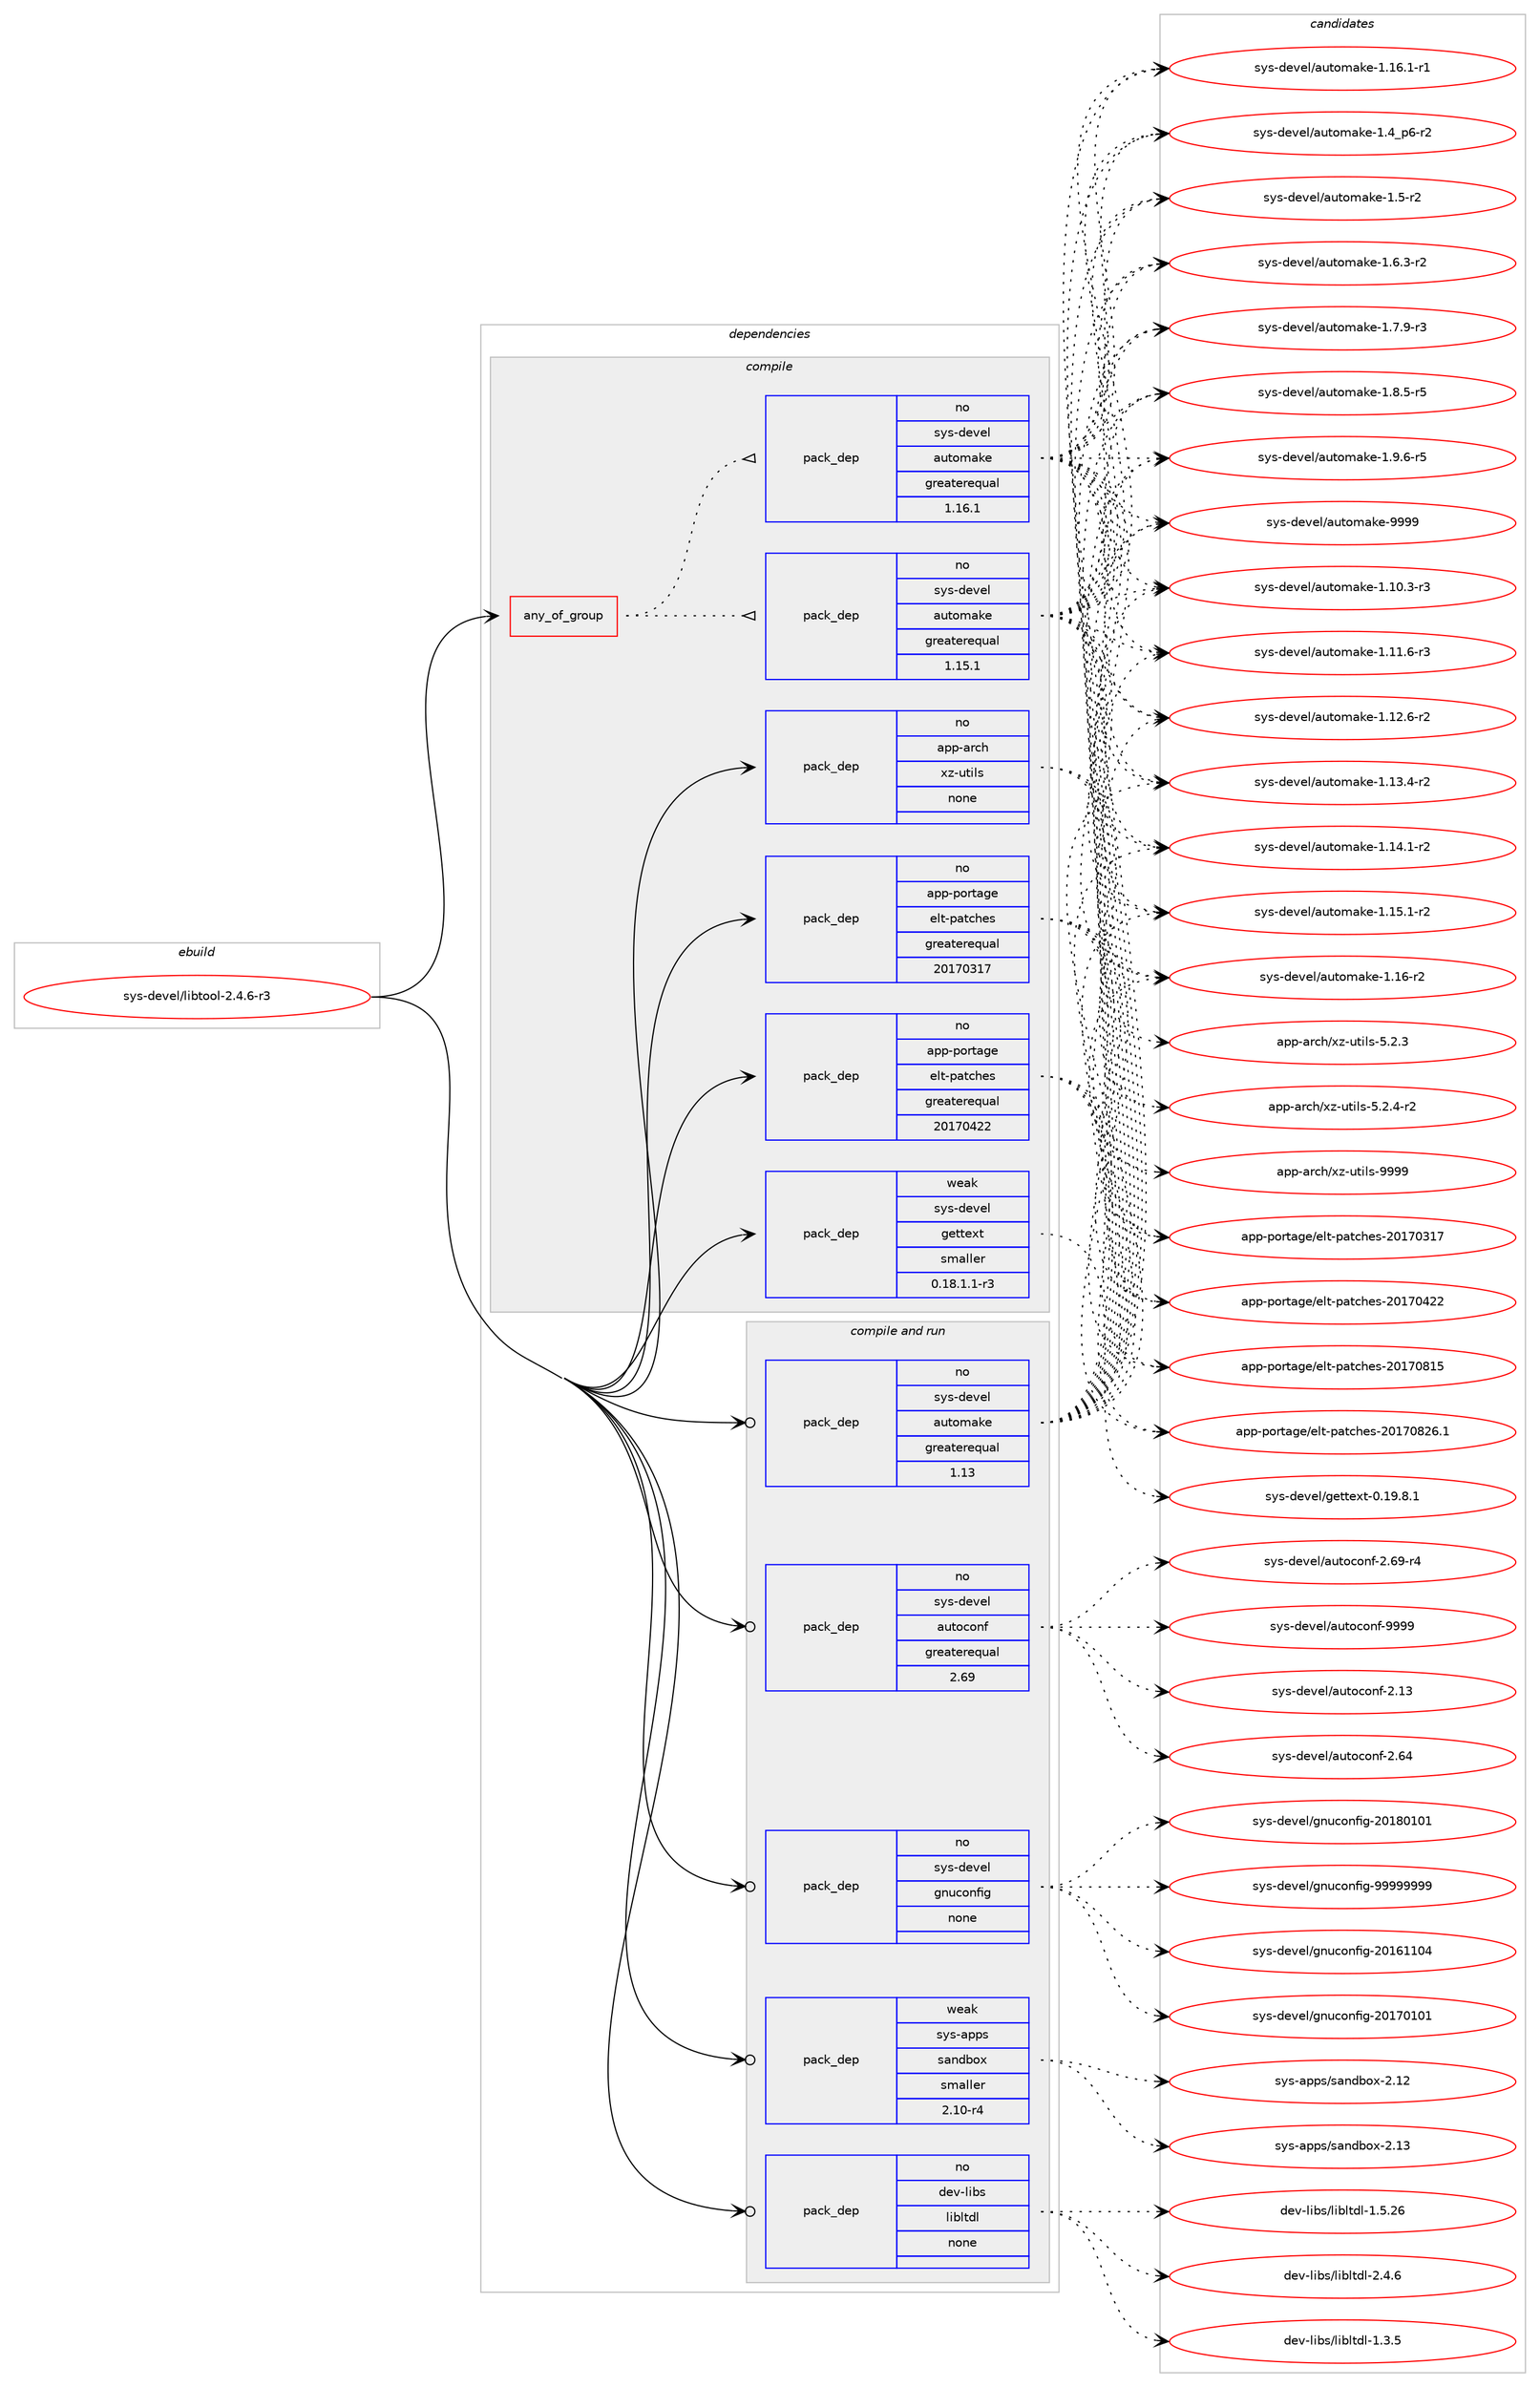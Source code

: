 digraph prolog {

# *************
# Graph options
# *************

newrank=true;
concentrate=true;
compound=true;
graph [rankdir=LR,fontname=Helvetica,fontsize=10,ranksep=1.5];#, ranksep=2.5, nodesep=0.2];
edge  [arrowhead=vee];
node  [fontname=Helvetica,fontsize=10];

# **********
# The ebuild
# **********

subgraph cluster_leftcol {
color=gray;
rank=same;
label=<<i>ebuild</i>>;
id [label="sys-devel/libtool-2.4.6-r3", color=red, width=4, href="../sys-devel/libtool-2.4.6-r3.svg"];
}

# ****************
# The dependencies
# ****************

subgraph cluster_midcol {
color=gray;
label=<<i>dependencies</i>>;
subgraph cluster_compile {
fillcolor="#eeeeee";
style=filled;
label=<<i>compile</i>>;
subgraph any53 {
dependency8155 [label=<<TABLE BORDER="0" CELLBORDER="1" CELLSPACING="0" CELLPADDING="4"><TR><TD CELLPADDING="10">any_of_group</TD></TR></TABLE>>, shape=none, color=red];subgraph pack7027 {
dependency8156 [label=<<TABLE BORDER="0" CELLBORDER="1" CELLSPACING="0" CELLPADDING="4" WIDTH="220"><TR><TD ROWSPAN="6" CELLPADDING="30">pack_dep</TD></TR><TR><TD WIDTH="110">no</TD></TR><TR><TD>sys-devel</TD></TR><TR><TD>automake</TD></TR><TR><TD>greaterequal</TD></TR><TR><TD>1.16.1</TD></TR></TABLE>>, shape=none, color=blue];
}
dependency8155:e -> dependency8156:w [weight=20,style="dotted",arrowhead="oinv"];
subgraph pack7028 {
dependency8157 [label=<<TABLE BORDER="0" CELLBORDER="1" CELLSPACING="0" CELLPADDING="4" WIDTH="220"><TR><TD ROWSPAN="6" CELLPADDING="30">pack_dep</TD></TR><TR><TD WIDTH="110">no</TD></TR><TR><TD>sys-devel</TD></TR><TR><TD>automake</TD></TR><TR><TD>greaterequal</TD></TR><TR><TD>1.15.1</TD></TR></TABLE>>, shape=none, color=blue];
}
dependency8155:e -> dependency8157:w [weight=20,style="dotted",arrowhead="oinv"];
}
id:e -> dependency8155:w [weight=20,style="solid",arrowhead="vee"];
subgraph pack7029 {
dependency8158 [label=<<TABLE BORDER="0" CELLBORDER="1" CELLSPACING="0" CELLPADDING="4" WIDTH="220"><TR><TD ROWSPAN="6" CELLPADDING="30">pack_dep</TD></TR><TR><TD WIDTH="110">no</TD></TR><TR><TD>app-arch</TD></TR><TR><TD>xz-utils</TD></TR><TR><TD>none</TD></TR><TR><TD></TD></TR></TABLE>>, shape=none, color=blue];
}
id:e -> dependency8158:w [weight=20,style="solid",arrowhead="vee"];
subgraph pack7030 {
dependency8159 [label=<<TABLE BORDER="0" CELLBORDER="1" CELLSPACING="0" CELLPADDING="4" WIDTH="220"><TR><TD ROWSPAN="6" CELLPADDING="30">pack_dep</TD></TR><TR><TD WIDTH="110">no</TD></TR><TR><TD>app-portage</TD></TR><TR><TD>elt-patches</TD></TR><TR><TD>greaterequal</TD></TR><TR><TD>20170317</TD></TR></TABLE>>, shape=none, color=blue];
}
id:e -> dependency8159:w [weight=20,style="solid",arrowhead="vee"];
subgraph pack7031 {
dependency8160 [label=<<TABLE BORDER="0" CELLBORDER="1" CELLSPACING="0" CELLPADDING="4" WIDTH="220"><TR><TD ROWSPAN="6" CELLPADDING="30">pack_dep</TD></TR><TR><TD WIDTH="110">no</TD></TR><TR><TD>app-portage</TD></TR><TR><TD>elt-patches</TD></TR><TR><TD>greaterequal</TD></TR><TR><TD>20170422</TD></TR></TABLE>>, shape=none, color=blue];
}
id:e -> dependency8160:w [weight=20,style="solid",arrowhead="vee"];
subgraph pack7032 {
dependency8161 [label=<<TABLE BORDER="0" CELLBORDER="1" CELLSPACING="0" CELLPADDING="4" WIDTH="220"><TR><TD ROWSPAN="6" CELLPADDING="30">pack_dep</TD></TR><TR><TD WIDTH="110">weak</TD></TR><TR><TD>sys-devel</TD></TR><TR><TD>gettext</TD></TR><TR><TD>smaller</TD></TR><TR><TD>0.18.1.1-r3</TD></TR></TABLE>>, shape=none, color=blue];
}
id:e -> dependency8161:w [weight=20,style="solid",arrowhead="vee"];
}
subgraph cluster_compileandrun {
fillcolor="#eeeeee";
style=filled;
label=<<i>compile and run</i>>;
subgraph pack7033 {
dependency8162 [label=<<TABLE BORDER="0" CELLBORDER="1" CELLSPACING="0" CELLPADDING="4" WIDTH="220"><TR><TD ROWSPAN="6" CELLPADDING="30">pack_dep</TD></TR><TR><TD WIDTH="110">no</TD></TR><TR><TD>dev-libs</TD></TR><TR><TD>libltdl</TD></TR><TR><TD>none</TD></TR><TR><TD></TD></TR></TABLE>>, shape=none, color=blue];
}
id:e -> dependency8162:w [weight=20,style="solid",arrowhead="odotvee"];
subgraph pack7034 {
dependency8163 [label=<<TABLE BORDER="0" CELLBORDER="1" CELLSPACING="0" CELLPADDING="4" WIDTH="220"><TR><TD ROWSPAN="6" CELLPADDING="30">pack_dep</TD></TR><TR><TD WIDTH="110">no</TD></TR><TR><TD>sys-devel</TD></TR><TR><TD>autoconf</TD></TR><TR><TD>greaterequal</TD></TR><TR><TD>2.69</TD></TR></TABLE>>, shape=none, color=blue];
}
id:e -> dependency8163:w [weight=20,style="solid",arrowhead="odotvee"];
subgraph pack7035 {
dependency8164 [label=<<TABLE BORDER="0" CELLBORDER="1" CELLSPACING="0" CELLPADDING="4" WIDTH="220"><TR><TD ROWSPAN="6" CELLPADDING="30">pack_dep</TD></TR><TR><TD WIDTH="110">no</TD></TR><TR><TD>sys-devel</TD></TR><TR><TD>automake</TD></TR><TR><TD>greaterequal</TD></TR><TR><TD>1.13</TD></TR></TABLE>>, shape=none, color=blue];
}
id:e -> dependency8164:w [weight=20,style="solid",arrowhead="odotvee"];
subgraph pack7036 {
dependency8165 [label=<<TABLE BORDER="0" CELLBORDER="1" CELLSPACING="0" CELLPADDING="4" WIDTH="220"><TR><TD ROWSPAN="6" CELLPADDING="30">pack_dep</TD></TR><TR><TD WIDTH="110">no</TD></TR><TR><TD>sys-devel</TD></TR><TR><TD>gnuconfig</TD></TR><TR><TD>none</TD></TR><TR><TD></TD></TR></TABLE>>, shape=none, color=blue];
}
id:e -> dependency8165:w [weight=20,style="solid",arrowhead="odotvee"];
subgraph pack7037 {
dependency8166 [label=<<TABLE BORDER="0" CELLBORDER="1" CELLSPACING="0" CELLPADDING="4" WIDTH="220"><TR><TD ROWSPAN="6" CELLPADDING="30">pack_dep</TD></TR><TR><TD WIDTH="110">weak</TD></TR><TR><TD>sys-apps</TD></TR><TR><TD>sandbox</TD></TR><TR><TD>smaller</TD></TR><TR><TD>2.10-r4</TD></TR></TABLE>>, shape=none, color=blue];
}
id:e -> dependency8166:w [weight=20,style="solid",arrowhead="odotvee"];
}
subgraph cluster_run {
fillcolor="#eeeeee";
style=filled;
label=<<i>run</i>>;
}
}

# **************
# The candidates
# **************

subgraph cluster_choices {
rank=same;
color=gray;
label=<<i>candidates</i>>;

subgraph choice7027 {
color=black;
nodesep=1;
choice11512111545100101118101108479711711611110997107101454946494846514511451 [label="sys-devel/automake-1.10.3-r3", color=red, width=4,href="../sys-devel/automake-1.10.3-r3.svg"];
choice11512111545100101118101108479711711611110997107101454946494946544511451 [label="sys-devel/automake-1.11.6-r3", color=red, width=4,href="../sys-devel/automake-1.11.6-r3.svg"];
choice11512111545100101118101108479711711611110997107101454946495046544511450 [label="sys-devel/automake-1.12.6-r2", color=red, width=4,href="../sys-devel/automake-1.12.6-r2.svg"];
choice11512111545100101118101108479711711611110997107101454946495146524511450 [label="sys-devel/automake-1.13.4-r2", color=red, width=4,href="../sys-devel/automake-1.13.4-r2.svg"];
choice11512111545100101118101108479711711611110997107101454946495246494511450 [label="sys-devel/automake-1.14.1-r2", color=red, width=4,href="../sys-devel/automake-1.14.1-r2.svg"];
choice11512111545100101118101108479711711611110997107101454946495346494511450 [label="sys-devel/automake-1.15.1-r2", color=red, width=4,href="../sys-devel/automake-1.15.1-r2.svg"];
choice1151211154510010111810110847971171161111099710710145494649544511450 [label="sys-devel/automake-1.16-r2", color=red, width=4,href="../sys-devel/automake-1.16-r2.svg"];
choice11512111545100101118101108479711711611110997107101454946495446494511449 [label="sys-devel/automake-1.16.1-r1", color=red, width=4,href="../sys-devel/automake-1.16.1-r1.svg"];
choice115121115451001011181011084797117116111109971071014549465295112544511450 [label="sys-devel/automake-1.4_p6-r2", color=red, width=4,href="../sys-devel/automake-1.4_p6-r2.svg"];
choice11512111545100101118101108479711711611110997107101454946534511450 [label="sys-devel/automake-1.5-r2", color=red, width=4,href="../sys-devel/automake-1.5-r2.svg"];
choice115121115451001011181011084797117116111109971071014549465446514511450 [label="sys-devel/automake-1.6.3-r2", color=red, width=4,href="../sys-devel/automake-1.6.3-r2.svg"];
choice115121115451001011181011084797117116111109971071014549465546574511451 [label="sys-devel/automake-1.7.9-r3", color=red, width=4,href="../sys-devel/automake-1.7.9-r3.svg"];
choice115121115451001011181011084797117116111109971071014549465646534511453 [label="sys-devel/automake-1.8.5-r5", color=red, width=4,href="../sys-devel/automake-1.8.5-r5.svg"];
choice115121115451001011181011084797117116111109971071014549465746544511453 [label="sys-devel/automake-1.9.6-r5", color=red, width=4,href="../sys-devel/automake-1.9.6-r5.svg"];
choice115121115451001011181011084797117116111109971071014557575757 [label="sys-devel/automake-9999", color=red, width=4,href="../sys-devel/automake-9999.svg"];
dependency8156:e -> choice11512111545100101118101108479711711611110997107101454946494846514511451:w [style=dotted,weight="100"];
dependency8156:e -> choice11512111545100101118101108479711711611110997107101454946494946544511451:w [style=dotted,weight="100"];
dependency8156:e -> choice11512111545100101118101108479711711611110997107101454946495046544511450:w [style=dotted,weight="100"];
dependency8156:e -> choice11512111545100101118101108479711711611110997107101454946495146524511450:w [style=dotted,weight="100"];
dependency8156:e -> choice11512111545100101118101108479711711611110997107101454946495246494511450:w [style=dotted,weight="100"];
dependency8156:e -> choice11512111545100101118101108479711711611110997107101454946495346494511450:w [style=dotted,weight="100"];
dependency8156:e -> choice1151211154510010111810110847971171161111099710710145494649544511450:w [style=dotted,weight="100"];
dependency8156:e -> choice11512111545100101118101108479711711611110997107101454946495446494511449:w [style=dotted,weight="100"];
dependency8156:e -> choice115121115451001011181011084797117116111109971071014549465295112544511450:w [style=dotted,weight="100"];
dependency8156:e -> choice11512111545100101118101108479711711611110997107101454946534511450:w [style=dotted,weight="100"];
dependency8156:e -> choice115121115451001011181011084797117116111109971071014549465446514511450:w [style=dotted,weight="100"];
dependency8156:e -> choice115121115451001011181011084797117116111109971071014549465546574511451:w [style=dotted,weight="100"];
dependency8156:e -> choice115121115451001011181011084797117116111109971071014549465646534511453:w [style=dotted,weight="100"];
dependency8156:e -> choice115121115451001011181011084797117116111109971071014549465746544511453:w [style=dotted,weight="100"];
dependency8156:e -> choice115121115451001011181011084797117116111109971071014557575757:w [style=dotted,weight="100"];
}
subgraph choice7028 {
color=black;
nodesep=1;
choice11512111545100101118101108479711711611110997107101454946494846514511451 [label="sys-devel/automake-1.10.3-r3", color=red, width=4,href="../sys-devel/automake-1.10.3-r3.svg"];
choice11512111545100101118101108479711711611110997107101454946494946544511451 [label="sys-devel/automake-1.11.6-r3", color=red, width=4,href="../sys-devel/automake-1.11.6-r3.svg"];
choice11512111545100101118101108479711711611110997107101454946495046544511450 [label="sys-devel/automake-1.12.6-r2", color=red, width=4,href="../sys-devel/automake-1.12.6-r2.svg"];
choice11512111545100101118101108479711711611110997107101454946495146524511450 [label="sys-devel/automake-1.13.4-r2", color=red, width=4,href="../sys-devel/automake-1.13.4-r2.svg"];
choice11512111545100101118101108479711711611110997107101454946495246494511450 [label="sys-devel/automake-1.14.1-r2", color=red, width=4,href="../sys-devel/automake-1.14.1-r2.svg"];
choice11512111545100101118101108479711711611110997107101454946495346494511450 [label="sys-devel/automake-1.15.1-r2", color=red, width=4,href="../sys-devel/automake-1.15.1-r2.svg"];
choice1151211154510010111810110847971171161111099710710145494649544511450 [label="sys-devel/automake-1.16-r2", color=red, width=4,href="../sys-devel/automake-1.16-r2.svg"];
choice11512111545100101118101108479711711611110997107101454946495446494511449 [label="sys-devel/automake-1.16.1-r1", color=red, width=4,href="../sys-devel/automake-1.16.1-r1.svg"];
choice115121115451001011181011084797117116111109971071014549465295112544511450 [label="sys-devel/automake-1.4_p6-r2", color=red, width=4,href="../sys-devel/automake-1.4_p6-r2.svg"];
choice11512111545100101118101108479711711611110997107101454946534511450 [label="sys-devel/automake-1.5-r2", color=red, width=4,href="../sys-devel/automake-1.5-r2.svg"];
choice115121115451001011181011084797117116111109971071014549465446514511450 [label="sys-devel/automake-1.6.3-r2", color=red, width=4,href="../sys-devel/automake-1.6.3-r2.svg"];
choice115121115451001011181011084797117116111109971071014549465546574511451 [label="sys-devel/automake-1.7.9-r3", color=red, width=4,href="../sys-devel/automake-1.7.9-r3.svg"];
choice115121115451001011181011084797117116111109971071014549465646534511453 [label="sys-devel/automake-1.8.5-r5", color=red, width=4,href="../sys-devel/automake-1.8.5-r5.svg"];
choice115121115451001011181011084797117116111109971071014549465746544511453 [label="sys-devel/automake-1.9.6-r5", color=red, width=4,href="../sys-devel/automake-1.9.6-r5.svg"];
choice115121115451001011181011084797117116111109971071014557575757 [label="sys-devel/automake-9999", color=red, width=4,href="../sys-devel/automake-9999.svg"];
dependency8157:e -> choice11512111545100101118101108479711711611110997107101454946494846514511451:w [style=dotted,weight="100"];
dependency8157:e -> choice11512111545100101118101108479711711611110997107101454946494946544511451:w [style=dotted,weight="100"];
dependency8157:e -> choice11512111545100101118101108479711711611110997107101454946495046544511450:w [style=dotted,weight="100"];
dependency8157:e -> choice11512111545100101118101108479711711611110997107101454946495146524511450:w [style=dotted,weight="100"];
dependency8157:e -> choice11512111545100101118101108479711711611110997107101454946495246494511450:w [style=dotted,weight="100"];
dependency8157:e -> choice11512111545100101118101108479711711611110997107101454946495346494511450:w [style=dotted,weight="100"];
dependency8157:e -> choice1151211154510010111810110847971171161111099710710145494649544511450:w [style=dotted,weight="100"];
dependency8157:e -> choice11512111545100101118101108479711711611110997107101454946495446494511449:w [style=dotted,weight="100"];
dependency8157:e -> choice115121115451001011181011084797117116111109971071014549465295112544511450:w [style=dotted,weight="100"];
dependency8157:e -> choice11512111545100101118101108479711711611110997107101454946534511450:w [style=dotted,weight="100"];
dependency8157:e -> choice115121115451001011181011084797117116111109971071014549465446514511450:w [style=dotted,weight="100"];
dependency8157:e -> choice115121115451001011181011084797117116111109971071014549465546574511451:w [style=dotted,weight="100"];
dependency8157:e -> choice115121115451001011181011084797117116111109971071014549465646534511453:w [style=dotted,weight="100"];
dependency8157:e -> choice115121115451001011181011084797117116111109971071014549465746544511453:w [style=dotted,weight="100"];
dependency8157:e -> choice115121115451001011181011084797117116111109971071014557575757:w [style=dotted,weight="100"];
}
subgraph choice7029 {
color=black;
nodesep=1;
choice971121124597114991044712012245117116105108115455346504651 [label="app-arch/xz-utils-5.2.3", color=red, width=4,href="../app-arch/xz-utils-5.2.3.svg"];
choice9711211245971149910447120122451171161051081154553465046524511450 [label="app-arch/xz-utils-5.2.4-r2", color=red, width=4,href="../app-arch/xz-utils-5.2.4-r2.svg"];
choice9711211245971149910447120122451171161051081154557575757 [label="app-arch/xz-utils-9999", color=red, width=4,href="../app-arch/xz-utils-9999.svg"];
dependency8158:e -> choice971121124597114991044712012245117116105108115455346504651:w [style=dotted,weight="100"];
dependency8158:e -> choice9711211245971149910447120122451171161051081154553465046524511450:w [style=dotted,weight="100"];
dependency8158:e -> choice9711211245971149910447120122451171161051081154557575757:w [style=dotted,weight="100"];
}
subgraph choice7030 {
color=black;
nodesep=1;
choice97112112451121111141169710310147101108116451129711699104101115455048495548514955 [label="app-portage/elt-patches-20170317", color=red, width=4,href="../app-portage/elt-patches-20170317.svg"];
choice97112112451121111141169710310147101108116451129711699104101115455048495548525050 [label="app-portage/elt-patches-20170422", color=red, width=4,href="../app-portage/elt-patches-20170422.svg"];
choice97112112451121111141169710310147101108116451129711699104101115455048495548564953 [label="app-portage/elt-patches-20170815", color=red, width=4,href="../app-portage/elt-patches-20170815.svg"];
choice971121124511211111411697103101471011081164511297116991041011154550484955485650544649 [label="app-portage/elt-patches-20170826.1", color=red, width=4,href="../app-portage/elt-patches-20170826.1.svg"];
dependency8159:e -> choice97112112451121111141169710310147101108116451129711699104101115455048495548514955:w [style=dotted,weight="100"];
dependency8159:e -> choice97112112451121111141169710310147101108116451129711699104101115455048495548525050:w [style=dotted,weight="100"];
dependency8159:e -> choice97112112451121111141169710310147101108116451129711699104101115455048495548564953:w [style=dotted,weight="100"];
dependency8159:e -> choice971121124511211111411697103101471011081164511297116991041011154550484955485650544649:w [style=dotted,weight="100"];
}
subgraph choice7031 {
color=black;
nodesep=1;
choice97112112451121111141169710310147101108116451129711699104101115455048495548514955 [label="app-portage/elt-patches-20170317", color=red, width=4,href="../app-portage/elt-patches-20170317.svg"];
choice97112112451121111141169710310147101108116451129711699104101115455048495548525050 [label="app-portage/elt-patches-20170422", color=red, width=4,href="../app-portage/elt-patches-20170422.svg"];
choice97112112451121111141169710310147101108116451129711699104101115455048495548564953 [label="app-portage/elt-patches-20170815", color=red, width=4,href="../app-portage/elt-patches-20170815.svg"];
choice971121124511211111411697103101471011081164511297116991041011154550484955485650544649 [label="app-portage/elt-patches-20170826.1", color=red, width=4,href="../app-portage/elt-patches-20170826.1.svg"];
dependency8160:e -> choice97112112451121111141169710310147101108116451129711699104101115455048495548514955:w [style=dotted,weight="100"];
dependency8160:e -> choice97112112451121111141169710310147101108116451129711699104101115455048495548525050:w [style=dotted,weight="100"];
dependency8160:e -> choice97112112451121111141169710310147101108116451129711699104101115455048495548564953:w [style=dotted,weight="100"];
dependency8160:e -> choice971121124511211111411697103101471011081164511297116991041011154550484955485650544649:w [style=dotted,weight="100"];
}
subgraph choice7032 {
color=black;
nodesep=1;
choice1151211154510010111810110847103101116116101120116454846495746564649 [label="sys-devel/gettext-0.19.8.1", color=red, width=4,href="../sys-devel/gettext-0.19.8.1.svg"];
dependency8161:e -> choice1151211154510010111810110847103101116116101120116454846495746564649:w [style=dotted,weight="100"];
}
subgraph choice7033 {
color=black;
nodesep=1;
choice10010111845108105981154710810598108116100108454946514653 [label="dev-libs/libltdl-1.3.5", color=red, width=4,href="../dev-libs/libltdl-1.3.5.svg"];
choice1001011184510810598115471081059810811610010845494653465054 [label="dev-libs/libltdl-1.5.26", color=red, width=4,href="../dev-libs/libltdl-1.5.26.svg"];
choice10010111845108105981154710810598108116100108455046524654 [label="dev-libs/libltdl-2.4.6", color=red, width=4,href="../dev-libs/libltdl-2.4.6.svg"];
dependency8162:e -> choice10010111845108105981154710810598108116100108454946514653:w [style=dotted,weight="100"];
dependency8162:e -> choice1001011184510810598115471081059810811610010845494653465054:w [style=dotted,weight="100"];
dependency8162:e -> choice10010111845108105981154710810598108116100108455046524654:w [style=dotted,weight="100"];
}
subgraph choice7034 {
color=black;
nodesep=1;
choice115121115451001011181011084797117116111991111101024550464951 [label="sys-devel/autoconf-2.13", color=red, width=4,href="../sys-devel/autoconf-2.13.svg"];
choice115121115451001011181011084797117116111991111101024550465452 [label="sys-devel/autoconf-2.64", color=red, width=4,href="../sys-devel/autoconf-2.64.svg"];
choice1151211154510010111810110847971171161119911111010245504654574511452 [label="sys-devel/autoconf-2.69-r4", color=red, width=4,href="../sys-devel/autoconf-2.69-r4.svg"];
choice115121115451001011181011084797117116111991111101024557575757 [label="sys-devel/autoconf-9999", color=red, width=4,href="../sys-devel/autoconf-9999.svg"];
dependency8163:e -> choice115121115451001011181011084797117116111991111101024550464951:w [style=dotted,weight="100"];
dependency8163:e -> choice115121115451001011181011084797117116111991111101024550465452:w [style=dotted,weight="100"];
dependency8163:e -> choice1151211154510010111810110847971171161119911111010245504654574511452:w [style=dotted,weight="100"];
dependency8163:e -> choice115121115451001011181011084797117116111991111101024557575757:w [style=dotted,weight="100"];
}
subgraph choice7035 {
color=black;
nodesep=1;
choice11512111545100101118101108479711711611110997107101454946494846514511451 [label="sys-devel/automake-1.10.3-r3", color=red, width=4,href="../sys-devel/automake-1.10.3-r3.svg"];
choice11512111545100101118101108479711711611110997107101454946494946544511451 [label="sys-devel/automake-1.11.6-r3", color=red, width=4,href="../sys-devel/automake-1.11.6-r3.svg"];
choice11512111545100101118101108479711711611110997107101454946495046544511450 [label="sys-devel/automake-1.12.6-r2", color=red, width=4,href="../sys-devel/automake-1.12.6-r2.svg"];
choice11512111545100101118101108479711711611110997107101454946495146524511450 [label="sys-devel/automake-1.13.4-r2", color=red, width=4,href="../sys-devel/automake-1.13.4-r2.svg"];
choice11512111545100101118101108479711711611110997107101454946495246494511450 [label="sys-devel/automake-1.14.1-r2", color=red, width=4,href="../sys-devel/automake-1.14.1-r2.svg"];
choice11512111545100101118101108479711711611110997107101454946495346494511450 [label="sys-devel/automake-1.15.1-r2", color=red, width=4,href="../sys-devel/automake-1.15.1-r2.svg"];
choice1151211154510010111810110847971171161111099710710145494649544511450 [label="sys-devel/automake-1.16-r2", color=red, width=4,href="../sys-devel/automake-1.16-r2.svg"];
choice11512111545100101118101108479711711611110997107101454946495446494511449 [label="sys-devel/automake-1.16.1-r1", color=red, width=4,href="../sys-devel/automake-1.16.1-r1.svg"];
choice115121115451001011181011084797117116111109971071014549465295112544511450 [label="sys-devel/automake-1.4_p6-r2", color=red, width=4,href="../sys-devel/automake-1.4_p6-r2.svg"];
choice11512111545100101118101108479711711611110997107101454946534511450 [label="sys-devel/automake-1.5-r2", color=red, width=4,href="../sys-devel/automake-1.5-r2.svg"];
choice115121115451001011181011084797117116111109971071014549465446514511450 [label="sys-devel/automake-1.6.3-r2", color=red, width=4,href="../sys-devel/automake-1.6.3-r2.svg"];
choice115121115451001011181011084797117116111109971071014549465546574511451 [label="sys-devel/automake-1.7.9-r3", color=red, width=4,href="../sys-devel/automake-1.7.9-r3.svg"];
choice115121115451001011181011084797117116111109971071014549465646534511453 [label="sys-devel/automake-1.8.5-r5", color=red, width=4,href="../sys-devel/automake-1.8.5-r5.svg"];
choice115121115451001011181011084797117116111109971071014549465746544511453 [label="sys-devel/automake-1.9.6-r5", color=red, width=4,href="../sys-devel/automake-1.9.6-r5.svg"];
choice115121115451001011181011084797117116111109971071014557575757 [label="sys-devel/automake-9999", color=red, width=4,href="../sys-devel/automake-9999.svg"];
dependency8164:e -> choice11512111545100101118101108479711711611110997107101454946494846514511451:w [style=dotted,weight="100"];
dependency8164:e -> choice11512111545100101118101108479711711611110997107101454946494946544511451:w [style=dotted,weight="100"];
dependency8164:e -> choice11512111545100101118101108479711711611110997107101454946495046544511450:w [style=dotted,weight="100"];
dependency8164:e -> choice11512111545100101118101108479711711611110997107101454946495146524511450:w [style=dotted,weight="100"];
dependency8164:e -> choice11512111545100101118101108479711711611110997107101454946495246494511450:w [style=dotted,weight="100"];
dependency8164:e -> choice11512111545100101118101108479711711611110997107101454946495346494511450:w [style=dotted,weight="100"];
dependency8164:e -> choice1151211154510010111810110847971171161111099710710145494649544511450:w [style=dotted,weight="100"];
dependency8164:e -> choice11512111545100101118101108479711711611110997107101454946495446494511449:w [style=dotted,weight="100"];
dependency8164:e -> choice115121115451001011181011084797117116111109971071014549465295112544511450:w [style=dotted,weight="100"];
dependency8164:e -> choice11512111545100101118101108479711711611110997107101454946534511450:w [style=dotted,weight="100"];
dependency8164:e -> choice115121115451001011181011084797117116111109971071014549465446514511450:w [style=dotted,weight="100"];
dependency8164:e -> choice115121115451001011181011084797117116111109971071014549465546574511451:w [style=dotted,weight="100"];
dependency8164:e -> choice115121115451001011181011084797117116111109971071014549465646534511453:w [style=dotted,weight="100"];
dependency8164:e -> choice115121115451001011181011084797117116111109971071014549465746544511453:w [style=dotted,weight="100"];
dependency8164:e -> choice115121115451001011181011084797117116111109971071014557575757:w [style=dotted,weight="100"];
}
subgraph choice7036 {
color=black;
nodesep=1;
choice115121115451001011181011084710311011799111110102105103455048495449494852 [label="sys-devel/gnuconfig-20161104", color=red, width=4,href="../sys-devel/gnuconfig-20161104.svg"];
choice115121115451001011181011084710311011799111110102105103455048495548494849 [label="sys-devel/gnuconfig-20170101", color=red, width=4,href="../sys-devel/gnuconfig-20170101.svg"];
choice115121115451001011181011084710311011799111110102105103455048495648494849 [label="sys-devel/gnuconfig-20180101", color=red, width=4,href="../sys-devel/gnuconfig-20180101.svg"];
choice115121115451001011181011084710311011799111110102105103455757575757575757 [label="sys-devel/gnuconfig-99999999", color=red, width=4,href="../sys-devel/gnuconfig-99999999.svg"];
dependency8165:e -> choice115121115451001011181011084710311011799111110102105103455048495449494852:w [style=dotted,weight="100"];
dependency8165:e -> choice115121115451001011181011084710311011799111110102105103455048495548494849:w [style=dotted,weight="100"];
dependency8165:e -> choice115121115451001011181011084710311011799111110102105103455048495648494849:w [style=dotted,weight="100"];
dependency8165:e -> choice115121115451001011181011084710311011799111110102105103455757575757575757:w [style=dotted,weight="100"];
}
subgraph choice7037 {
color=black;
nodesep=1;
choice11512111545971121121154711597110100981111204550464950 [label="sys-apps/sandbox-2.12", color=red, width=4,href="../sys-apps/sandbox-2.12.svg"];
choice11512111545971121121154711597110100981111204550464951 [label="sys-apps/sandbox-2.13", color=red, width=4,href="../sys-apps/sandbox-2.13.svg"];
dependency8166:e -> choice11512111545971121121154711597110100981111204550464950:w [style=dotted,weight="100"];
dependency8166:e -> choice11512111545971121121154711597110100981111204550464951:w [style=dotted,weight="100"];
}
}

}
